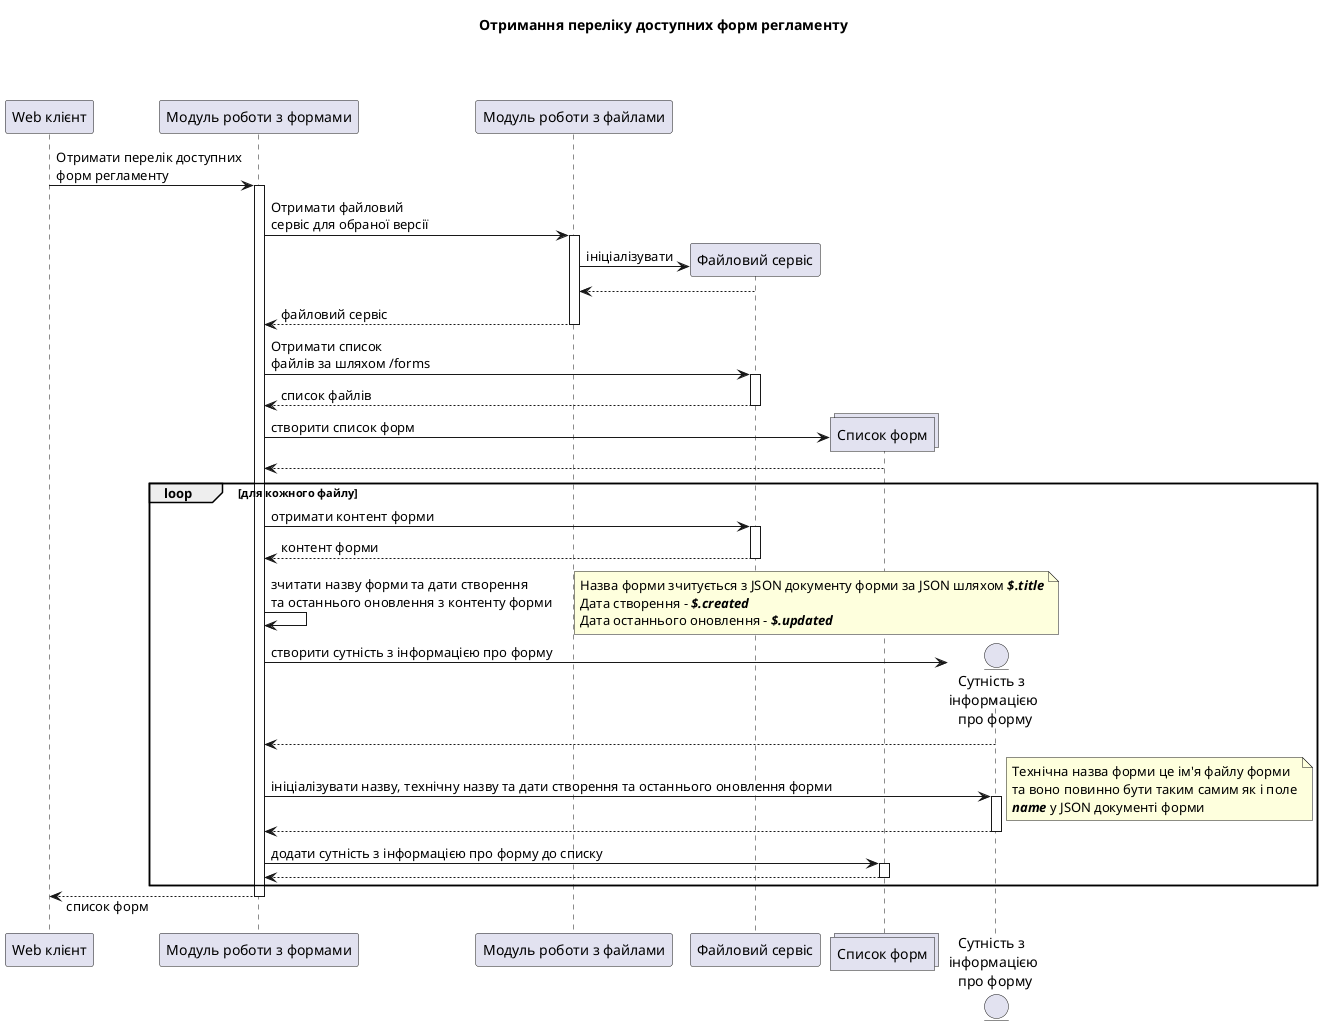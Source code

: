 @startuml
participant "Web клієнт" as client order 1
participant "Модуль роботи з формами" as formModule order 2
participant "Модуль роботи з файлами" as fileModule order 3
participant "Файловий сервіс" as fileService order 4
collections "Список форм" as formList order 5
entity "Сутність з \nінформацією\n про форму" as formDto order 6

skinparam responseMessageBelowArrow true

title Отримання переліку доступних форм регламенту

client -> formModule: Отримати перелік доступних\nформ регламенту
activate formModule
  formModule -> fileModule: Отримати файловий\nсервіс для обраної версії
  activate fileModule
    create fileService
    fileModule -> fileService: ініціалізувати
    fileModule <-- fileService
    return файловий сервіс
  deactivate fileModule

  formModule -> fileService: Отримати список\nфайлів за шляхом /forms
  activate fileService
    return список файлів
  deactivate fileService

  create formList
  formModule -> formList: створити список форм
  return

  loop для кожного файлу
    formModule -> fileService: отримати контент форми
    activate fileService
    return контент форми
    deactivate fileService

    formModule -> formModule: зчитати назву форми та дати створення \nта останнього оновлення з контенту форми
    note right
    Назва форми зчитується з JSON документу форми за JSON шляхом **//$.title//**
    Дата створення - **//$.created//**
    Дата останнього оновлення - **//$.updated//**
    end note

    create formDto
    formModule -> formDto: створити сутність з інформацією про форму
    return

    formModule -> formDto: ініціалізувати назву, технічну назву та дати створення та останнього оновлення форми
    note right
    Технічна назва форми це ім'я файлу форми
    та воно повинно бути таким самим як і поле
    **//name//** у JSON документі форми
    end note
    activate formDto
    return
    deactivate formDto

    formModule -> formList: додати сутність з інформацією про форму до списку
    activate formList
    return
    deactivate formList
  end

  client <-- formModule: список форм

deactivate formModule


@enduml
